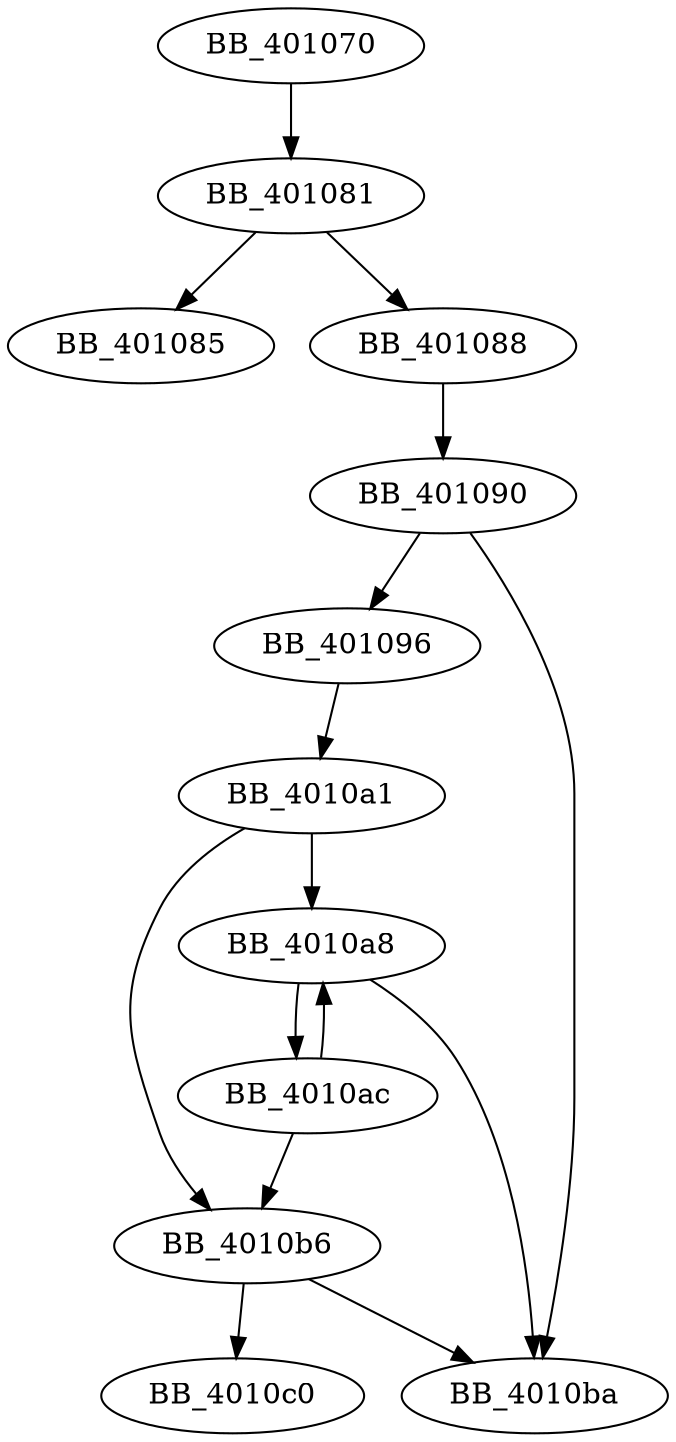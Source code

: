 DiGraph sub_401070{
BB_401070->BB_401081
BB_401081->BB_401085
BB_401081->BB_401088
BB_401088->BB_401090
BB_401090->BB_401096
BB_401090->BB_4010ba
BB_401096->BB_4010a1
BB_4010a1->BB_4010a8
BB_4010a1->BB_4010b6
BB_4010a8->BB_4010ac
BB_4010a8->BB_4010ba
BB_4010ac->BB_4010a8
BB_4010ac->BB_4010b6
BB_4010b6->BB_4010ba
BB_4010b6->BB_4010c0
}
